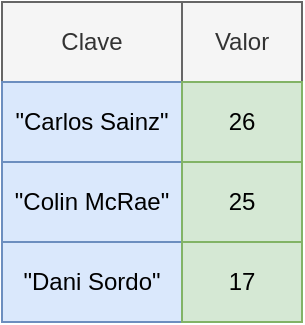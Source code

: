 <mxfile version="10.7.5" type="device"><diagram id="wIUiZdMfwFYJLAaHaasu" name="Page-1"><mxGraphModel dx="664" dy="355" grid="1" gridSize="10" guides="1" tooltips="1" connect="1" arrows="1" fold="1" page="1" pageScale="1" pageWidth="827" pageHeight="1169" math="0" shadow="0"><root><mxCell id="0"/><mxCell id="1" parent="0"/><mxCell id="D-AzcRYV7dSQTnsM80wU-1" value="Clave" style="rounded=0;whiteSpace=wrap;html=1;fillColor=#f5f5f5;strokeColor=#666666;fontColor=#333333;" vertex="1" parent="1"><mxGeometry x="30" y="40" width="90" height="40" as="geometry"/></mxCell><mxCell id="D-AzcRYV7dSQTnsM80wU-2" value="Valor" style="rounded=0;whiteSpace=wrap;html=1;fillColor=#f5f5f5;strokeColor=#666666;fontColor=#333333;" vertex="1" parent="1"><mxGeometry x="120" y="40" width="60" height="40" as="geometry"/></mxCell><mxCell id="D-AzcRYV7dSQTnsM80wU-3" value="&quot;Carlos Sainz&quot;" style="rounded=0;whiteSpace=wrap;html=1;fillColor=#dae8fc;strokeColor=#6c8ebf;" vertex="1" parent="1"><mxGeometry x="30" y="80" width="90" height="40" as="geometry"/></mxCell><mxCell id="D-AzcRYV7dSQTnsM80wU-4" value="&quot;Colin McRae&quot;" style="rounded=0;whiteSpace=wrap;html=1;fillColor=#dae8fc;strokeColor=#6c8ebf;" vertex="1" parent="1"><mxGeometry x="30" y="120" width="90" height="40" as="geometry"/></mxCell><mxCell id="D-AzcRYV7dSQTnsM80wU-5" value="&quot;Dani Sordo&quot;" style="rounded=0;whiteSpace=wrap;html=1;fillColor=#dae8fc;strokeColor=#6c8ebf;" vertex="1" parent="1"><mxGeometry x="30" y="160" width="90" height="40" as="geometry"/></mxCell><mxCell id="D-AzcRYV7dSQTnsM80wU-6" value="26" style="rounded=0;whiteSpace=wrap;html=1;fillColor=#d5e8d4;strokeColor=#82b366;" vertex="1" parent="1"><mxGeometry x="120" y="80" width="60" height="40" as="geometry"/></mxCell><mxCell id="D-AzcRYV7dSQTnsM80wU-7" value="25" style="rounded=0;whiteSpace=wrap;html=1;fillColor=#d5e8d4;strokeColor=#82b366;" vertex="1" parent="1"><mxGeometry x="120" y="120" width="60" height="40" as="geometry"/></mxCell><mxCell id="D-AzcRYV7dSQTnsM80wU-8" value="17" style="rounded=0;whiteSpace=wrap;html=1;fillColor=#d5e8d4;strokeColor=#82b366;" vertex="1" parent="1"><mxGeometry x="120" y="160" width="60" height="40" as="geometry"/></mxCell></root></mxGraphModel></diagram></mxfile>
